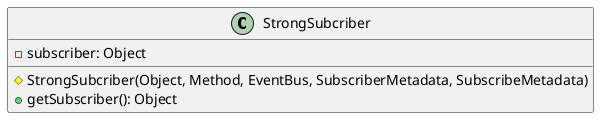 @startuml

    class StrongSubcriber {
        -subscriber: Object
        #StrongSubcriber(Object, Method, EventBus, SubscriberMetadata, SubscribeMetadata)
        +getSubscriber(): Object
    }

@enduml
